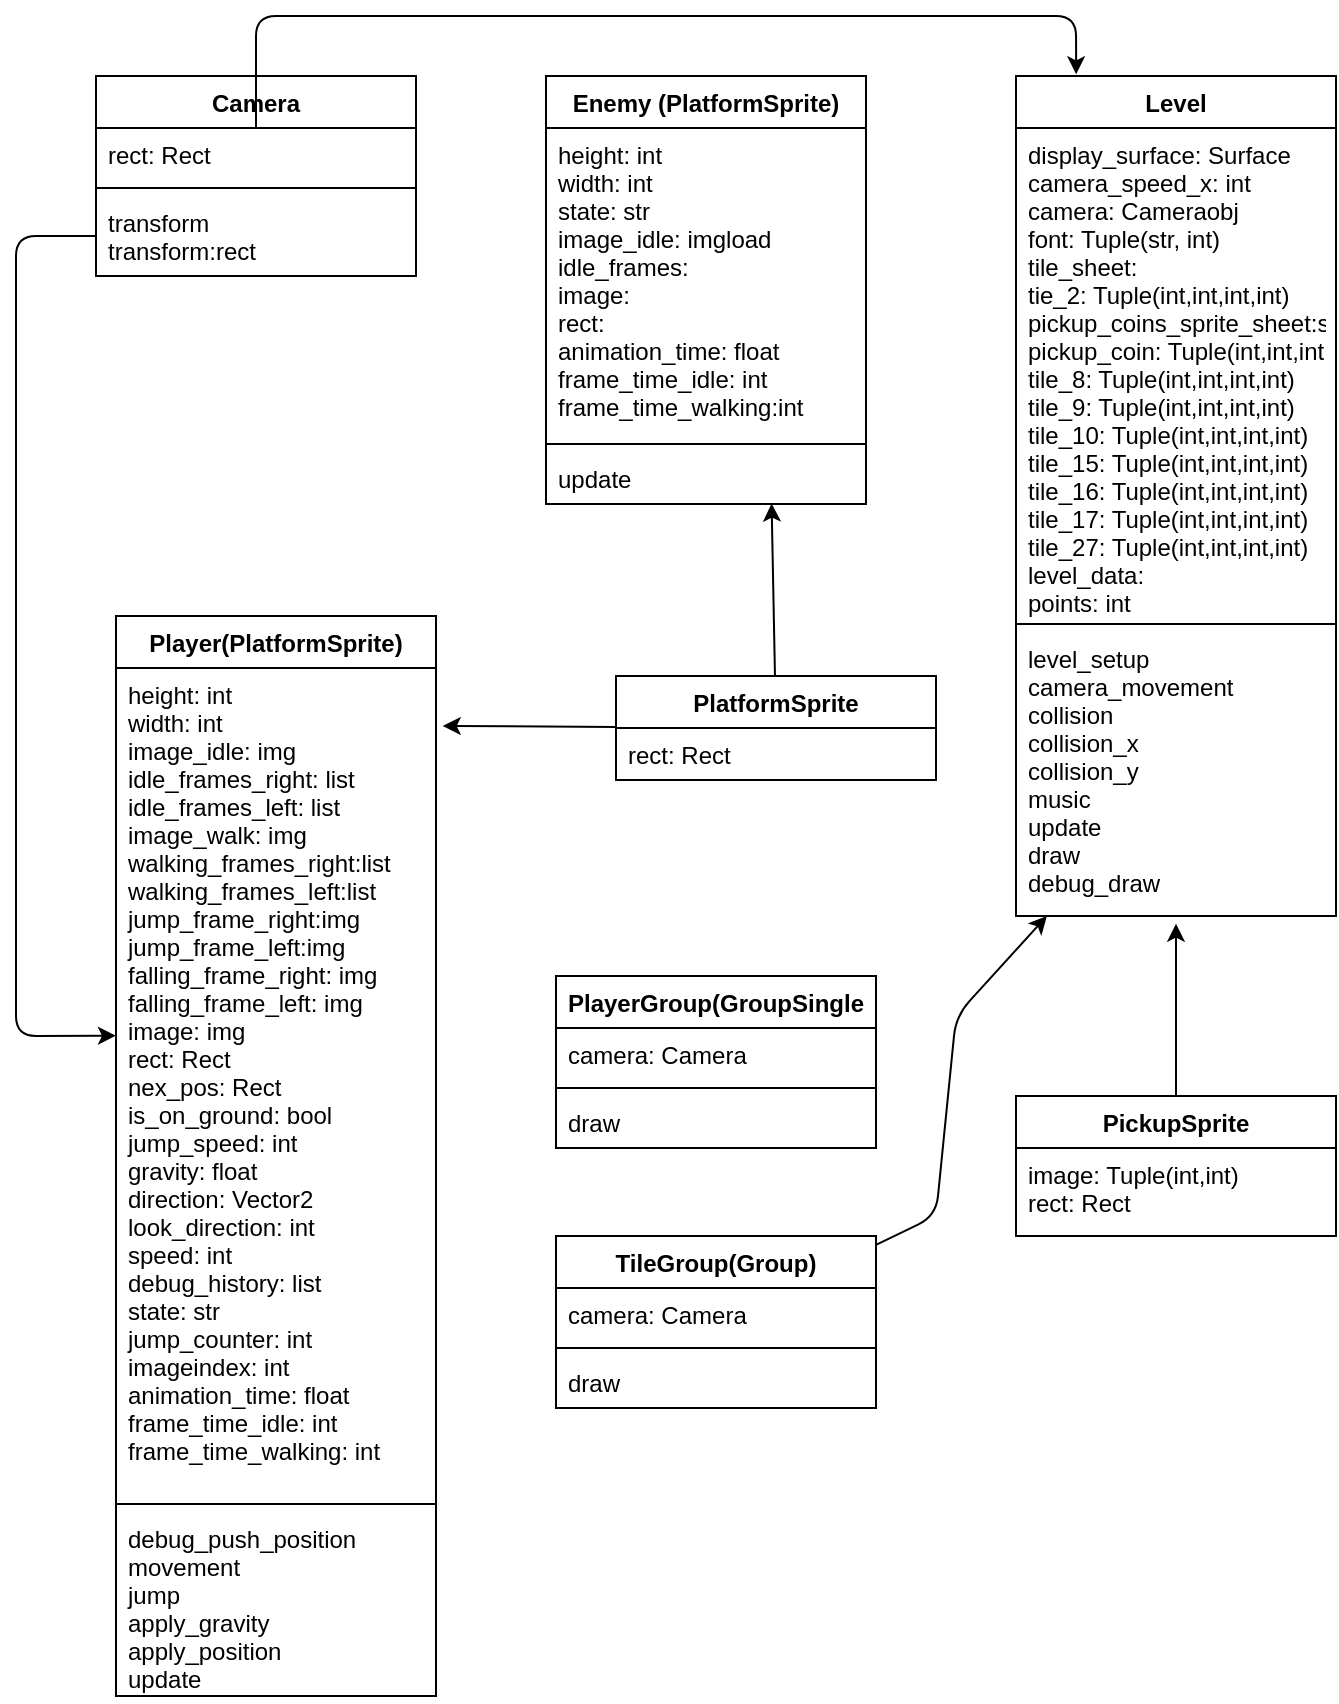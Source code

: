 <mxfile>
    <diagram id="Z9GeTx3ObmwmwJO2zcEf" name="Page-1">
        <mxGraphModel dx="1643" dy="1357" grid="1" gridSize="10" guides="1" tooltips="1" connect="1" arrows="1" fold="1" page="1" pageScale="1" pageWidth="850" pageHeight="1100" math="0" shadow="0">
            <root>
                <mxCell id="0"/>
                <mxCell id="1" parent="0"/>
                <mxCell id="42" style="edgeStyle=none;html=1;exitX=0;exitY=0.5;exitDx=0;exitDy=0;entryX=0;entryY=0.444;entryDx=0;entryDy=0;entryPerimeter=0;" edge="1" parent="1" source="46" target="52">
                    <mxGeometry relative="1" as="geometry">
                        <mxPoint x="90" y="570.0" as="targetPoint"/>
                        <Array as="points">
                            <mxPoint x="80" y="160"/>
                            <mxPoint x="80" y="560"/>
                        </Array>
                    </mxGeometry>
                </mxCell>
                <mxCell id="43" value="Camera" style="swimlane;fontStyle=1;align=center;verticalAlign=top;childLayout=stackLayout;horizontal=1;startSize=26;horizontalStack=0;resizeParent=1;resizeParentMax=0;resizeLast=0;collapsible=1;marginBottom=0;" vertex="1" parent="1">
                    <mxGeometry x="120" y="80" width="160" height="100" as="geometry"/>
                </mxCell>
                <mxCell id="44" value="rect: Rect" style="text;strokeColor=none;fillColor=none;align=left;verticalAlign=top;spacingLeft=4;spacingRight=4;overflow=hidden;rotatable=0;points=[[0,0.5],[1,0.5]];portConstraint=eastwest;" vertex="1" parent="43">
                    <mxGeometry y="26" width="160" height="26" as="geometry"/>
                </mxCell>
                <mxCell id="45" value="" style="line;strokeWidth=1;fillColor=none;align=left;verticalAlign=middle;spacingTop=-1;spacingLeft=3;spacingRight=3;rotatable=0;labelPosition=right;points=[];portConstraint=eastwest;strokeColor=inherit;" vertex="1" parent="43">
                    <mxGeometry y="52" width="160" height="8" as="geometry"/>
                </mxCell>
                <mxCell id="46" value="transform&#10;transform:rect" style="text;strokeColor=none;fillColor=none;align=left;verticalAlign=top;spacingLeft=4;spacingRight=4;overflow=hidden;rotatable=0;points=[[0,0.5],[1,0.5]];portConstraint=eastwest;" vertex="1" parent="43">
                    <mxGeometry y="60" width="160" height="40" as="geometry"/>
                </mxCell>
                <mxCell id="47" value="Enemy (PlatformSprite)" style="swimlane;fontStyle=1;align=center;verticalAlign=top;childLayout=stackLayout;horizontal=1;startSize=26;horizontalStack=0;resizeParent=1;resizeParentMax=0;resizeLast=0;collapsible=1;marginBottom=0;" vertex="1" parent="1">
                    <mxGeometry x="345" y="80" width="160" height="214" as="geometry"/>
                </mxCell>
                <mxCell id="48" value="height: int&#10;width: int&#10;state: str&#10;image_idle: imgload&#10;idle_frames:&#10;image:&#10;rect:&#10;animation_time: float&#10;frame_time_idle: int&#10;frame_time_walking:int&#10;" style="text;strokeColor=none;fillColor=none;align=left;verticalAlign=top;spacingLeft=4;spacingRight=4;overflow=hidden;rotatable=0;points=[[0,0.5],[1,0.5]];portConstraint=eastwest;" vertex="1" parent="47">
                    <mxGeometry y="26" width="160" height="154" as="geometry"/>
                </mxCell>
                <mxCell id="49" value="" style="line;strokeWidth=1;fillColor=none;align=left;verticalAlign=middle;spacingTop=-1;spacingLeft=3;spacingRight=3;rotatable=0;labelPosition=right;points=[];portConstraint=eastwest;strokeColor=inherit;" vertex="1" parent="47">
                    <mxGeometry y="180" width="160" height="8" as="geometry"/>
                </mxCell>
                <mxCell id="50" value="update" style="text;strokeColor=none;fillColor=none;align=left;verticalAlign=top;spacingLeft=4;spacingRight=4;overflow=hidden;rotatable=0;points=[[0,0.5],[1,0.5]];portConstraint=eastwest;" vertex="1" parent="47">
                    <mxGeometry y="188" width="160" height="26" as="geometry"/>
                </mxCell>
                <mxCell id="51" value="Player(PlatformSprite)" style="swimlane;fontStyle=1;align=center;verticalAlign=top;childLayout=stackLayout;horizontal=1;startSize=26;horizontalStack=0;resizeParent=1;resizeParentMax=0;resizeLast=0;collapsible=1;marginBottom=0;" vertex="1" parent="1">
                    <mxGeometry x="130" y="350" width="160" height="540" as="geometry"/>
                </mxCell>
                <mxCell id="52" value="height: int&#10;width: int&#10;image_idle: img&#10;idle_frames_right: list&#10;idle_frames_left: list&#10;image_walk: img&#10;walking_frames_right:list&#10;walking_frames_left:list&#10;jump_frame_right:img&#10;jump_frame_left:img&#10;falling_frame_right: img&#10;falling_frame_left: img&#10;image: img&#10;rect: Rect&#10;nex_pos: Rect&#10;is_on_ground: bool&#10;jump_speed: int&#10;gravity: float&#10;direction: Vector2&#10;look_direction: int&#10;speed: int&#10;debug_history: list&#10;state: str&#10;jump_counter: int&#10;imageindex: int&#10;animation_time: float&#10;frame_time_idle: int&#10;frame_time_walking: int" style="text;strokeColor=none;fillColor=none;align=left;verticalAlign=top;spacingLeft=4;spacingRight=4;overflow=hidden;rotatable=0;points=[[0,0.5],[1,0.5]];portConstraint=eastwest;" vertex="1" parent="51">
                    <mxGeometry y="26" width="160" height="414" as="geometry"/>
                </mxCell>
                <mxCell id="53" value="" style="line;strokeWidth=1;fillColor=none;align=left;verticalAlign=middle;spacingTop=-1;spacingLeft=3;spacingRight=3;rotatable=0;labelPosition=right;points=[];portConstraint=eastwest;strokeColor=inherit;" vertex="1" parent="51">
                    <mxGeometry y="440" width="160" height="8" as="geometry"/>
                </mxCell>
                <mxCell id="54" value="debug_push_position&#10;movement&#10;jump&#10;apply_gravity&#10;apply_position&#10;update&#10;" style="text;strokeColor=none;fillColor=none;align=left;verticalAlign=top;spacingLeft=4;spacingRight=4;overflow=hidden;rotatable=0;points=[[0,0.5],[1,0.5]];portConstraint=eastwest;" vertex="1" parent="51">
                    <mxGeometry y="448" width="160" height="92" as="geometry"/>
                </mxCell>
                <mxCell id="55" style="edgeStyle=none;html=1;entryX=0.5;entryY=1.027;entryDx=0;entryDy=0;entryPerimeter=0;" edge="1" parent="1" source="56" target="61">
                    <mxGeometry relative="1" as="geometry"/>
                </mxCell>
                <mxCell id="56" value="PickupSprite" style="swimlane;fontStyle=1;align=center;verticalAlign=top;childLayout=stackLayout;horizontal=1;startSize=26;horizontalStack=0;resizeParent=1;resizeParentMax=0;resizeLast=0;collapsible=1;marginBottom=0;" vertex="1" parent="1">
                    <mxGeometry x="580" y="590" width="160" height="70" as="geometry"/>
                </mxCell>
                <mxCell id="57" value="image: Tuple(int,int)&#10;rect: Rect" style="text;strokeColor=none;fillColor=none;align=left;verticalAlign=top;spacingLeft=4;spacingRight=4;overflow=hidden;rotatable=0;points=[[0,0.5],[1,0.5]];portConstraint=eastwest;" vertex="1" parent="56">
                    <mxGeometry y="26" width="160" height="44" as="geometry"/>
                </mxCell>
                <mxCell id="58" value="Level" style="swimlane;fontStyle=1;align=center;verticalAlign=top;childLayout=stackLayout;horizontal=1;startSize=26;horizontalStack=0;resizeParent=1;resizeParentMax=0;resizeLast=0;collapsible=1;marginBottom=0;" vertex="1" parent="1">
                    <mxGeometry x="580" y="80" width="160" height="420" as="geometry"/>
                </mxCell>
                <mxCell id="59" value="display_surface: Surface&#10;camera_speed_x: int&#10;camera: Cameraobj&#10;font: Tuple(str, int)&#10;tile_sheet:&#10;tie_2: Tuple(int,int,int,int)&#10;pickup_coins_sprite_sheet:str&#10;pickup_coin: Tuple(int,int,int,int)&#10;tile_8: Tuple(int,int,int,int)&#10;tile_9: Tuple(int,int,int,int)&#10;tile_10: Tuple(int,int,int,int)&#10;tile_15: Tuple(int,int,int,int)&#10;tile_16: Tuple(int,int,int,int)&#10;tile_17: Tuple(int,int,int,int)&#10;tile_27: Tuple(int,int,int,int)&#10;level_data:&#10;points: int&#10;" style="text;strokeColor=none;fillColor=none;align=left;verticalAlign=top;spacingLeft=4;spacingRight=4;overflow=hidden;rotatable=0;points=[[0,0.5],[1,0.5]];portConstraint=eastwest;" vertex="1" parent="58">
                    <mxGeometry y="26" width="160" height="244" as="geometry"/>
                </mxCell>
                <mxCell id="60" value="" style="line;strokeWidth=1;fillColor=none;align=left;verticalAlign=middle;spacingTop=-1;spacingLeft=3;spacingRight=3;rotatable=0;labelPosition=right;points=[];portConstraint=eastwest;strokeColor=inherit;" vertex="1" parent="58">
                    <mxGeometry y="270" width="160" height="8" as="geometry"/>
                </mxCell>
                <mxCell id="61" value="level_setup&#10;camera_movement&#10;collision&#10;collision_x&#10;collision_y&#10;music&#10;update&#10;draw&#10;debug_draw" style="text;strokeColor=none;fillColor=none;align=left;verticalAlign=top;spacingLeft=4;spacingRight=4;overflow=hidden;rotatable=0;points=[[0,0.5],[1,0.5]];portConstraint=eastwest;" vertex="1" parent="58">
                    <mxGeometry y="278" width="160" height="142" as="geometry"/>
                </mxCell>
                <mxCell id="62" value="PlayerGroup(GroupSingle" style="swimlane;fontStyle=1;align=center;verticalAlign=top;childLayout=stackLayout;horizontal=1;startSize=26;horizontalStack=0;resizeParent=1;resizeParentMax=0;resizeLast=0;collapsible=1;marginBottom=0;" vertex="1" parent="1">
                    <mxGeometry x="350" y="530" width="160" height="86" as="geometry"/>
                </mxCell>
                <mxCell id="63" value="camera: Camera" style="text;strokeColor=none;fillColor=none;align=left;verticalAlign=top;spacingLeft=4;spacingRight=4;overflow=hidden;rotatable=0;points=[[0,0.5],[1,0.5]];portConstraint=eastwest;" vertex="1" parent="62">
                    <mxGeometry y="26" width="160" height="26" as="geometry"/>
                </mxCell>
                <mxCell id="64" value="" style="line;strokeWidth=1;fillColor=none;align=left;verticalAlign=middle;spacingTop=-1;spacingLeft=3;spacingRight=3;rotatable=0;labelPosition=right;points=[];portConstraint=eastwest;strokeColor=inherit;" vertex="1" parent="62">
                    <mxGeometry y="52" width="160" height="8" as="geometry"/>
                </mxCell>
                <mxCell id="65" value="draw" style="text;strokeColor=none;fillColor=none;align=left;verticalAlign=top;spacingLeft=4;spacingRight=4;overflow=hidden;rotatable=0;points=[[0,0.5],[1,0.5]];portConstraint=eastwest;" vertex="1" parent="62">
                    <mxGeometry y="60" width="160" height="26" as="geometry"/>
                </mxCell>
                <mxCell id="66" style="edgeStyle=none;html=1;entryX=1.021;entryY=0.07;entryDx=0;entryDy=0;entryPerimeter=0;" edge="1" parent="1" source="68" target="52">
                    <mxGeometry relative="1" as="geometry"/>
                </mxCell>
                <mxCell id="67" style="edgeStyle=none;html=1;entryX=0.705;entryY=0.991;entryDx=0;entryDy=0;entryPerimeter=0;" edge="1" parent="1" source="68" target="50">
                    <mxGeometry relative="1" as="geometry"/>
                </mxCell>
                <mxCell id="68" value="PlatformSprite" style="swimlane;fontStyle=1;align=center;verticalAlign=top;childLayout=stackLayout;horizontal=1;startSize=26;horizontalStack=0;resizeParent=1;resizeParentMax=0;resizeLast=0;collapsible=1;marginBottom=0;" vertex="1" parent="1">
                    <mxGeometry x="380" y="380" width="160" height="52" as="geometry"/>
                </mxCell>
                <mxCell id="69" value="rect: Rect" style="text;strokeColor=none;fillColor=none;align=left;verticalAlign=top;spacingLeft=4;spacingRight=4;overflow=hidden;rotatable=0;points=[[0,0.5],[1,0.5]];portConstraint=eastwest;" vertex="1" parent="68">
                    <mxGeometry y="26" width="160" height="26" as="geometry"/>
                </mxCell>
                <mxCell id="70" style="edgeStyle=none;html=1;" edge="1" parent="1" source="71" target="61">
                    <mxGeometry relative="1" as="geometry">
                        <Array as="points">
                            <mxPoint x="540" y="650"/>
                            <mxPoint x="550" y="550"/>
                        </Array>
                    </mxGeometry>
                </mxCell>
                <mxCell id="71" value="TileGroup(Group)" style="swimlane;fontStyle=1;align=center;verticalAlign=top;childLayout=stackLayout;horizontal=1;startSize=26;horizontalStack=0;resizeParent=1;resizeParentMax=0;resizeLast=0;collapsible=1;marginBottom=0;" vertex="1" parent="1">
                    <mxGeometry x="350" y="660" width="160" height="86" as="geometry"/>
                </mxCell>
                <mxCell id="72" value="camera: Camera" style="text;strokeColor=none;fillColor=none;align=left;verticalAlign=top;spacingLeft=4;spacingRight=4;overflow=hidden;rotatable=0;points=[[0,0.5],[1,0.5]];portConstraint=eastwest;" vertex="1" parent="71">
                    <mxGeometry y="26" width="160" height="26" as="geometry"/>
                </mxCell>
                <mxCell id="73" value="" style="line;strokeWidth=1;fillColor=none;align=left;verticalAlign=middle;spacingTop=-1;spacingLeft=3;spacingRight=3;rotatable=0;labelPosition=right;points=[];portConstraint=eastwest;strokeColor=inherit;" vertex="1" parent="71">
                    <mxGeometry y="52" width="160" height="8" as="geometry"/>
                </mxCell>
                <mxCell id="74" value="draw" style="text;strokeColor=none;fillColor=none;align=left;verticalAlign=top;spacingLeft=4;spacingRight=4;overflow=hidden;rotatable=0;points=[[0,0.5],[1,0.5]];portConstraint=eastwest;" vertex="1" parent="71">
                    <mxGeometry y="60" width="160" height="26" as="geometry"/>
                </mxCell>
                <mxCell id="75" style="edgeStyle=none;html=1;entryX=0.188;entryY=-0.002;entryDx=0;entryDy=0;entryPerimeter=0;" edge="1" parent="1" source="44" target="58">
                    <mxGeometry relative="1" as="geometry">
                        <mxPoint x="610" y="70" as="targetPoint"/>
                        <Array as="points">
                            <mxPoint x="200" y="50"/>
                            <mxPoint x="440" y="50"/>
                            <mxPoint x="610" y="50"/>
                        </Array>
                    </mxGeometry>
                </mxCell>
            </root>
        </mxGraphModel>
    </diagram>
</mxfile>